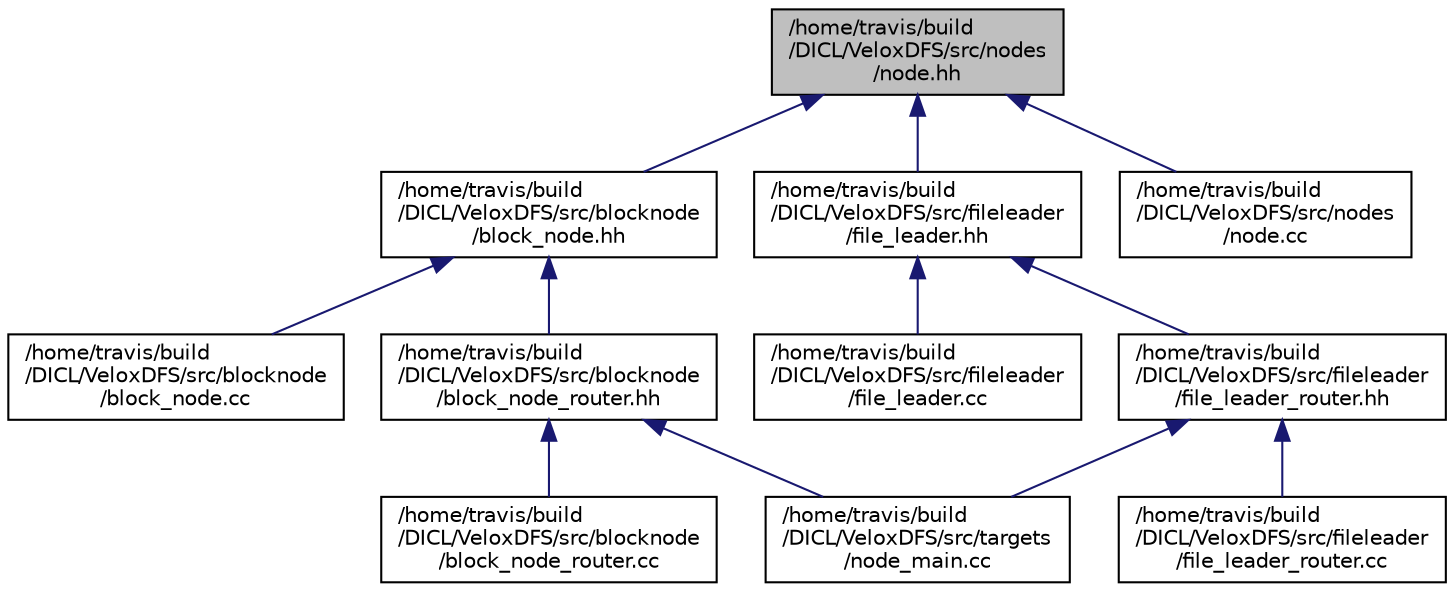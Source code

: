 digraph "/home/travis/build/DICL/VeloxDFS/src/nodes/node.hh"
{
  edge [fontname="Helvetica",fontsize="10",labelfontname="Helvetica",labelfontsize="10"];
  node [fontname="Helvetica",fontsize="10",shape=record];
  Node1 [label="/home/travis/build\l/DICL/VeloxDFS/src/nodes\l/node.hh",height=0.2,width=0.4,color="black", fillcolor="grey75", style="filled" fontcolor="black"];
  Node1 -> Node2 [dir="back",color="midnightblue",fontsize="10",style="solid",fontname="Helvetica"];
  Node2 [label="/home/travis/build\l/DICL/VeloxDFS/src/blocknode\l/block_node.hh",height=0.2,width=0.4,color="black", fillcolor="white", style="filled",URL="$block__node_8hh.html"];
  Node2 -> Node3 [dir="back",color="midnightblue",fontsize="10",style="solid",fontname="Helvetica"];
  Node3 [label="/home/travis/build\l/DICL/VeloxDFS/src/blocknode\l/block_node.cc",height=0.2,width=0.4,color="black", fillcolor="white", style="filled",URL="$block__node_8cc.html"];
  Node2 -> Node4 [dir="back",color="midnightblue",fontsize="10",style="solid",fontname="Helvetica"];
  Node4 [label="/home/travis/build\l/DICL/VeloxDFS/src/blocknode\l/block_node_router.hh",height=0.2,width=0.4,color="black", fillcolor="white", style="filled",URL="$block__node__router_8hh.html"];
  Node4 -> Node5 [dir="back",color="midnightblue",fontsize="10",style="solid",fontname="Helvetica"];
  Node5 [label="/home/travis/build\l/DICL/VeloxDFS/src/blocknode\l/block_node_router.cc",height=0.2,width=0.4,color="black", fillcolor="white", style="filled",URL="$block__node__router_8cc.html"];
  Node4 -> Node6 [dir="back",color="midnightblue",fontsize="10",style="solid",fontname="Helvetica"];
  Node6 [label="/home/travis/build\l/DICL/VeloxDFS/src/targets\l/node_main.cc",height=0.2,width=0.4,color="black", fillcolor="white", style="filled",URL="$node__main_8cc.html"];
  Node1 -> Node7 [dir="back",color="midnightblue",fontsize="10",style="solid",fontname="Helvetica"];
  Node7 [label="/home/travis/build\l/DICL/VeloxDFS/src/fileleader\l/file_leader.hh",height=0.2,width=0.4,color="black", fillcolor="white", style="filled",URL="$file__leader_8hh.html"];
  Node7 -> Node8 [dir="back",color="midnightblue",fontsize="10",style="solid",fontname="Helvetica"];
  Node8 [label="/home/travis/build\l/DICL/VeloxDFS/src/fileleader\l/file_leader.cc",height=0.2,width=0.4,color="black", fillcolor="white", style="filled",URL="$file__leader_8cc.html"];
  Node7 -> Node9 [dir="back",color="midnightblue",fontsize="10",style="solid",fontname="Helvetica"];
  Node9 [label="/home/travis/build\l/DICL/VeloxDFS/src/fileleader\l/file_leader_router.hh",height=0.2,width=0.4,color="black", fillcolor="white", style="filled",URL="$file__leader__router_8hh.html"];
  Node9 -> Node10 [dir="back",color="midnightblue",fontsize="10",style="solid",fontname="Helvetica"];
  Node10 [label="/home/travis/build\l/DICL/VeloxDFS/src/fileleader\l/file_leader_router.cc",height=0.2,width=0.4,color="black", fillcolor="white", style="filled",URL="$file__leader__router_8cc.html"];
  Node9 -> Node6 [dir="back",color="midnightblue",fontsize="10",style="solid",fontname="Helvetica"];
  Node1 -> Node11 [dir="back",color="midnightblue",fontsize="10",style="solid",fontname="Helvetica"];
  Node11 [label="/home/travis/build\l/DICL/VeloxDFS/src/nodes\l/node.cc",height=0.2,width=0.4,color="black", fillcolor="white", style="filled",URL="$node_8cc.html"];
}
